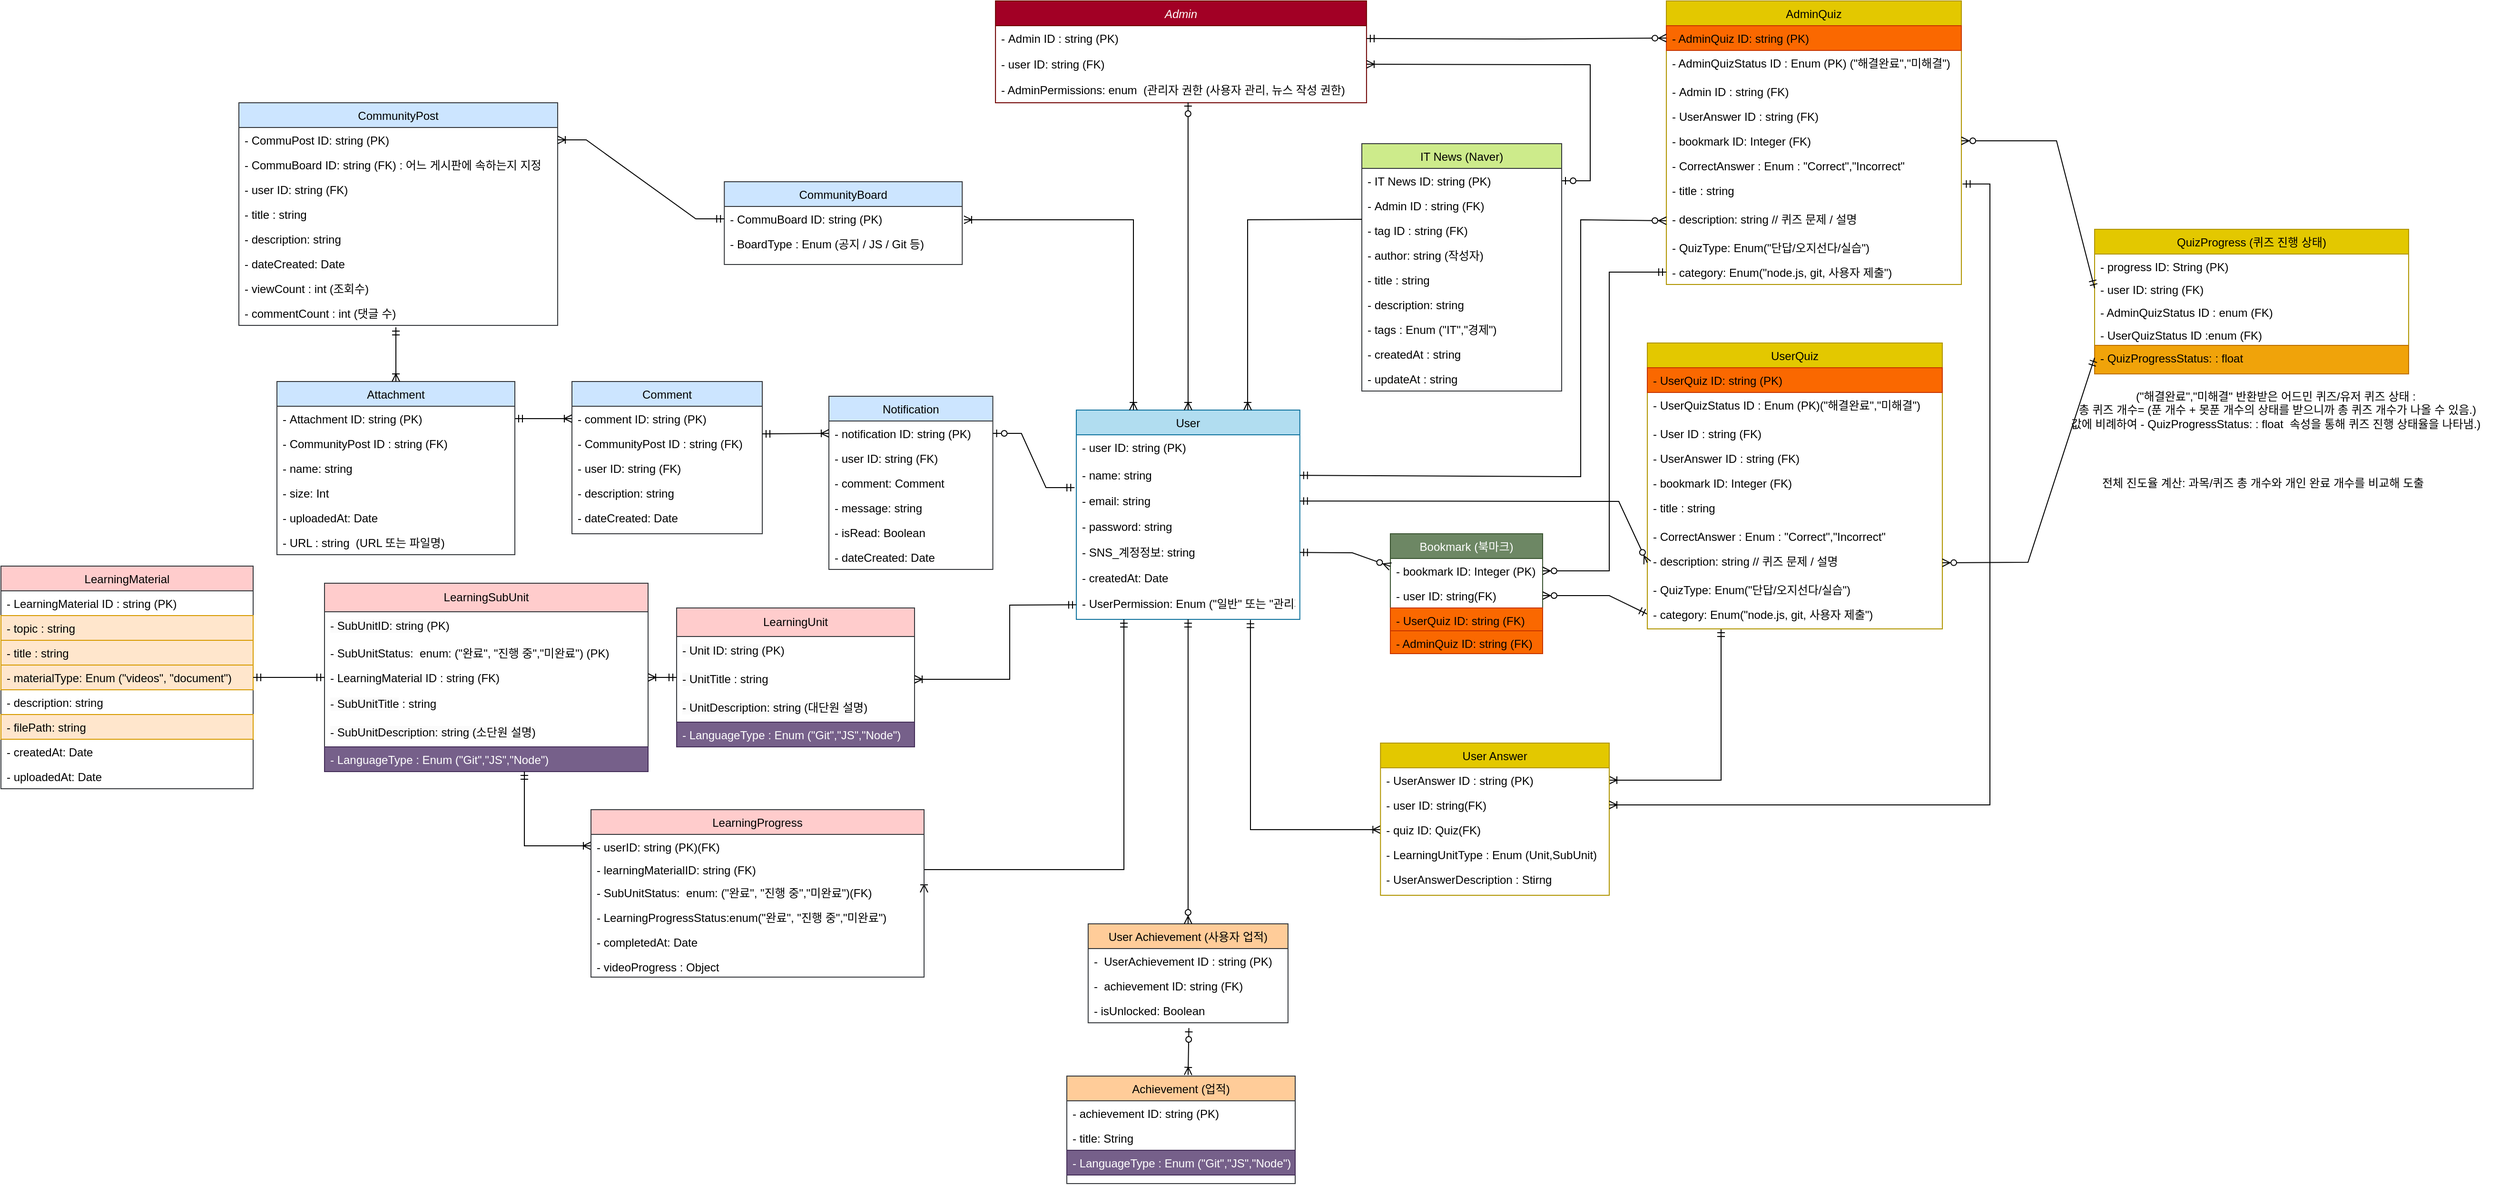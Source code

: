 <mxfile version="27.0.6">
  <diagram name="페이지-1" id="xqmtSKea6dEL8Q9sdiX-">
    <mxGraphModel dx="4553" dy="913" grid="1" gridSize="10" guides="1" tooltips="1" connect="1" arrows="1" fold="1" page="1" pageScale="1" pageWidth="3300" pageHeight="2339" math="0" shadow="0">
      <root>
        <mxCell id="0" />
        <mxCell id="1" parent="0" />
        <mxCell id="KklhW2LtIHNlItRU13SV-162" value="전체 진도율 계산: 과목/퀴즈 총 개수와 개인 완료 개수를 비교해 도출" style="shape=partialRectangle;connectable=0;fillColor=none;top=0;left=0;bottom=0;right=0;align=left;spacingLeft=6;overflow=hidden;whiteSpace=wrap;html=1;" parent="1" vertex="1">
          <mxGeometry x="1950" y="1651.5" width="380" height="30" as="geometry">
            <mxRectangle width="490" height="30" as="alternateBounds" />
          </mxGeometry>
        </mxCell>
        <mxCell id="t0U9nQHITmK02l3TTc0G-96" value="CommunityBoard" style="swimlane;fontStyle=0;align=center;verticalAlign=top;childLayout=stackLayout;horizontal=1;startSize=26;horizontalStack=0;resizeParent=1;resizeLast=0;collapsible=1;marginBottom=0;rounded=0;shadow=0;strokeWidth=1;fillColor=#cce5ff;strokeColor=#36393d;" parent="1" vertex="1">
          <mxGeometry x="510.12" y="1350" width="250" height="87" as="geometry">
            <mxRectangle x="130" y="380" width="160" height="26" as="alternateBounds" />
          </mxGeometry>
        </mxCell>
        <mxCell id="t0U9nQHITmK02l3TTc0G-97" value="- CommuBoard ID: string (PK)" style="text;align=left;verticalAlign=top;spacingLeft=4;spacingRight=4;overflow=hidden;rotatable=0;points=[[0,0.5],[1,0.5]];portConstraint=eastwest;" parent="t0U9nQHITmK02l3TTc0G-96" vertex="1">
          <mxGeometry y="26" width="250" height="26" as="geometry" />
        </mxCell>
        <mxCell id="t0U9nQHITmK02l3TTc0G-98" value="- BoardType : Enum (공지 / JS / Git 등)" style="text;align=left;verticalAlign=top;spacingLeft=4;spacingRight=4;overflow=hidden;rotatable=0;points=[[0,0.5],[1,0.5]];portConstraint=eastwest;rounded=0;shadow=0;html=0;" parent="t0U9nQHITmK02l3TTc0G-96" vertex="1">
          <mxGeometry y="52" width="250" height="26" as="geometry" />
        </mxCell>
        <mxCell id="t0U9nQHITmK02l3TTc0G-99" value="User" style="swimlane;fontStyle=0;align=center;verticalAlign=top;childLayout=stackLayout;horizontal=1;startSize=26;horizontalStack=0;resizeParent=1;resizeLast=0;collapsible=1;marginBottom=0;rounded=0;shadow=0;strokeWidth=1;fillColor=#b1ddf0;strokeColor=#10739e;" parent="1" vertex="1">
          <mxGeometry x="880" y="1590" width="234.87" height="220" as="geometry">
            <mxRectangle x="130" y="380" width="160" height="26" as="alternateBounds" />
          </mxGeometry>
        </mxCell>
        <mxCell id="t0U9nQHITmK02l3TTc0G-100" value="- user ID: string (PK)" style="text;align=left;verticalAlign=top;spacingLeft=4;spacingRight=4;overflow=hidden;rotatable=0;points=[[0,0.5],[1,0.5]];portConstraint=eastwest;" parent="t0U9nQHITmK02l3TTc0G-99" vertex="1">
          <mxGeometry y="26" width="234.87" height="29.087" as="geometry" />
        </mxCell>
        <mxCell id="t0U9nQHITmK02l3TTc0G-101" value="- name: string" style="text;align=left;verticalAlign=top;spacingLeft=4;spacingRight=4;overflow=hidden;rotatable=0;points=[[0,0.5],[1,0.5]];portConstraint=eastwest;" parent="t0U9nQHITmK02l3TTc0G-99" vertex="1">
          <mxGeometry y="55.087" width="234.87" height="27.01" as="geometry" />
        </mxCell>
        <mxCell id="t0U9nQHITmK02l3TTc0G-102" value="- email: string" style="text;align=left;verticalAlign=top;spacingLeft=4;spacingRight=4;overflow=hidden;rotatable=0;points=[[0,0.5],[1,0.5]];portConstraint=eastwest;rounded=0;shadow=0;html=0;" parent="t0U9nQHITmK02l3TTc0G-99" vertex="1">
          <mxGeometry y="82.097" width="234.87" height="27.01" as="geometry" />
        </mxCell>
        <mxCell id="t0U9nQHITmK02l3TTc0G-103" value="- password: string" style="text;align=left;verticalAlign=top;spacingLeft=4;spacingRight=4;overflow=hidden;rotatable=0;points=[[0,0.5],[1,0.5]];portConstraint=eastwest;fontStyle=0" parent="t0U9nQHITmK02l3TTc0G-99" vertex="1">
          <mxGeometry y="109.107" width="234.87" height="27.01" as="geometry" />
        </mxCell>
        <mxCell id="t0U9nQHITmK02l3TTc0G-104" value="- SNS_계정정보: string" style="text;align=left;verticalAlign=top;spacingLeft=4;spacingRight=4;overflow=hidden;rotatable=0;points=[[0,0.5],[1,0.5]];portConstraint=eastwest;fontStyle=0" parent="t0U9nQHITmK02l3TTc0G-99" vertex="1">
          <mxGeometry y="136.117" width="234.87" height="27.01" as="geometry" />
        </mxCell>
        <mxCell id="W62mMhgN5VrBeyb256oK-28" value="- createdAt: Date" style="text;align=left;verticalAlign=top;spacingLeft=4;spacingRight=4;overflow=hidden;rotatable=0;points=[[0,0.5],[1,0.5]];portConstraint=eastwest;fontStyle=0" parent="t0U9nQHITmK02l3TTc0G-99" vertex="1">
          <mxGeometry y="163.126" width="234.87" height="27.01" as="geometry" />
        </mxCell>
        <mxCell id="t0U9nQHITmK02l3TTc0G-106" value="- UserPermission: Enum (&quot;일반&quot; 또는 &quot;관리자&quot;)" style="text;align=left;verticalAlign=top;spacingLeft=4;spacingRight=4;overflow=hidden;rotatable=0;points=[[0,0.5],[1,0.5]];portConstraint=eastwest;" parent="t0U9nQHITmK02l3TTc0G-99" vertex="1">
          <mxGeometry y="190.136" width="234.87" height="29.087" as="geometry" />
        </mxCell>
        <mxCell id="t0U9nQHITmK02l3TTc0G-121" value="" style="fontSize=12;html=1;endArrow=ERoneToMany;startArrow=ERmandOne;rounded=0;edgeStyle=orthogonalEdgeStyle;exitX=0.25;exitY=1;exitDx=0;exitDy=0;entryX=1;entryY=0.5;entryDx=0;entryDy=0;" parent="1" source="W62mMhgN5VrBeyb256oK-29" target="t0U9nQHITmK02l3TTc0G-222" edge="1">
          <mxGeometry width="100" height="100" relative="1" as="geometry">
            <mxPoint x="1480" y="1832.5" as="sourcePoint" />
            <mxPoint x="1730.001" y="2070.742" as="targetPoint" />
          </mxGeometry>
        </mxCell>
        <mxCell id="t0U9nQHITmK02l3TTc0G-122" value="" style="fontSize=12;html=1;endArrow=ERoneToMany;startArrow=ERmandOne;rounded=0;edgeStyle=orthogonalEdgeStyle;entryX=0;entryY=0.5;entryDx=0;entryDy=0;exitX=0.779;exitY=1.047;exitDx=0;exitDy=0;exitPerimeter=0;" parent="1" source="t0U9nQHITmK02l3TTc0G-106" target="t0U9nQHITmK02l3TTc0G-224" edge="1">
          <mxGeometry width="100" height="100" relative="1" as="geometry">
            <mxPoint x="1070.0" y="1820.003" as="sourcePoint" />
            <mxPoint x="1165.13" y="2149.95" as="targetPoint" />
            <Array as="points">
              <mxPoint x="1063" y="2031" />
            </Array>
          </mxGeometry>
        </mxCell>
        <mxCell id="t0U9nQHITmK02l3TTc0G-123" value="Bookmark (북마크)" style="swimlane;fontStyle=0;align=center;verticalAlign=top;childLayout=stackLayout;horizontal=1;startSize=26;horizontalStack=0;resizeParent=1;resizeLast=0;collapsible=1;marginBottom=0;rounded=0;shadow=0;strokeWidth=1;fillColor=#6d8764;fontColor=#ffffff;strokeColor=#3A5431;" parent="1" vertex="1">
          <mxGeometry x="1210" y="1720" width="160" height="126" as="geometry">
            <mxRectangle x="130" y="380" width="160" height="26" as="alternateBounds" />
          </mxGeometry>
        </mxCell>
        <mxCell id="t0U9nQHITmK02l3TTc0G-124" value="- bookmark ID: Integer (PK)" style="text;align=left;verticalAlign=top;spacingLeft=4;spacingRight=4;overflow=hidden;rotatable=0;points=[[0,0.5],[1,0.5]];portConstraint=eastwest;" parent="t0U9nQHITmK02l3TTc0G-123" vertex="1">
          <mxGeometry y="26" width="160" height="26" as="geometry" />
        </mxCell>
        <mxCell id="t0U9nQHITmK02l3TTc0G-125" value="- user ID: string(FK)" style="text;align=left;verticalAlign=top;spacingLeft=4;spacingRight=4;overflow=hidden;rotatable=0;points=[[0,0.5],[1,0.5]];portConstraint=eastwest;rounded=0;shadow=0;html=0;" parent="t0U9nQHITmK02l3TTc0G-123" vertex="1">
          <mxGeometry y="52" width="160" height="26" as="geometry" />
        </mxCell>
        <mxCell id="W62mMhgN5VrBeyb256oK-23" value="- UserQuiz ID: string (FK)" style="text;align=left;verticalAlign=top;spacingLeft=4;spacingRight=4;overflow=hidden;rotatable=0;points=[[0,0.5],[1,0.5]];portConstraint=eastwest;rounded=0;shadow=0;html=0;fillColor=#fa6800;fontColor=#000000;strokeColor=#C73500;" parent="t0U9nQHITmK02l3TTc0G-123" vertex="1">
          <mxGeometry y="78" width="160" height="24" as="geometry" />
        </mxCell>
        <mxCell id="W62mMhgN5VrBeyb256oK-99" value="- AdminQuiz ID: string (FK)" style="text;align=left;verticalAlign=top;spacingLeft=4;spacingRight=4;overflow=hidden;rotatable=0;points=[[0,0.5],[1,0.5]];portConstraint=eastwest;rounded=0;shadow=0;html=0;fillColor=#fa6800;fontColor=#000000;strokeColor=#C73500;" parent="t0U9nQHITmK02l3TTc0G-123" vertex="1">
          <mxGeometry y="102" width="160" height="24" as="geometry" />
        </mxCell>
        <mxCell id="t0U9nQHITmK02l3TTc0G-126" value="" style="fontSize=12;html=1;endArrow=ERzeroToMany;startArrow=ERmandOne;rounded=0;exitX=1;exitY=0.5;exitDx=0;exitDy=0;" parent="1" source="t0U9nQHITmK02l3TTc0G-104" target="t0U9nQHITmK02l3TTc0G-123" edge="1">
          <mxGeometry width="100" height="100" relative="1" as="geometry">
            <mxPoint x="1475.13" y="1750" as="sourcePoint" />
            <mxPoint x="1575.13" y="1650" as="targetPoint" />
            <Array as="points">
              <mxPoint x="1170" y="1740" />
            </Array>
          </mxGeometry>
        </mxCell>
        <mxCell id="t0U9nQHITmK02l3TTc0G-127" value="" style="fontSize=12;html=1;endArrow=ERzeroToMany;startArrow=ERmandOne;rounded=0;exitX=0;exitY=0.5;exitDx=0;exitDy=0;entryX=1;entryY=0.5;entryDx=0;entryDy=0;" parent="1" source="W62mMhgN5VrBeyb256oK-35" target="t0U9nQHITmK02l3TTc0G-125" edge="1">
          <mxGeometry width="100" height="100" relative="1" as="geometry">
            <mxPoint x="1530" y="1775.0" as="sourcePoint" />
            <mxPoint x="1420" y="1772" as="targetPoint" />
            <Array as="points">
              <mxPoint x="1440" y="1785" />
            </Array>
          </mxGeometry>
        </mxCell>
        <mxCell id="t0U9nQHITmK02l3TTc0G-128" value="LearningMaterial" style="swimlane;fontStyle=0;align=center;verticalAlign=top;childLayout=stackLayout;horizontal=1;startSize=26;horizontalStack=0;resizeParent=1;resizeLast=0;collapsible=1;marginBottom=0;rounded=0;shadow=0;strokeWidth=1;fillColor=#ffcccc;strokeColor=#36393d;" parent="1" vertex="1">
          <mxGeometry x="-250" y="1754" width="265" height="234" as="geometry">
            <mxRectangle x="340" y="380" width="170" height="26" as="alternateBounds" />
          </mxGeometry>
        </mxCell>
        <mxCell id="t0U9nQHITmK02l3TTc0G-130" value="- LearningMaterial ID : string (PK)" style="text;align=left;verticalAlign=top;spacingLeft=4;spacingRight=4;overflow=hidden;rotatable=0;points=[[0,0.5],[1,0.5]];portConstraint=eastwest;" parent="t0U9nQHITmK02l3TTc0G-128" vertex="1">
          <mxGeometry y="26" width="265" height="26" as="geometry" />
        </mxCell>
        <mxCell id="O0XACrGS19l63zaoo8T_-1" value="- topic : string" style="text;align=left;verticalAlign=top;spacingLeft=4;spacingRight=4;overflow=hidden;rotatable=0;points=[[0,0.5],[1,0.5]];portConstraint=eastwest;fillColor=#ffe6cc;strokeColor=#d79b00;" vertex="1" parent="t0U9nQHITmK02l3TTc0G-128">
          <mxGeometry y="52" width="265" height="26" as="geometry" />
        </mxCell>
        <mxCell id="O0XACrGS19l63zaoo8T_-2" value="- title : string" style="text;align=left;verticalAlign=top;spacingLeft=4;spacingRight=4;overflow=hidden;rotatable=0;points=[[0,0.5],[1,0.5]];portConstraint=eastwest;fillColor=#ffe6cc;strokeColor=#d79b00;" vertex="1" parent="t0U9nQHITmK02l3TTc0G-128">
          <mxGeometry y="78" width="265" height="26" as="geometry" />
        </mxCell>
        <mxCell id="t0U9nQHITmK02l3TTc0G-131" value="- materialType: Enum (&quot;videos&quot;, &quot;document&quot;) " style="text;align=left;verticalAlign=top;spacingLeft=4;spacingRight=4;overflow=hidden;rotatable=0;points=[[0,0.5],[1,0.5]];portConstraint=eastwest;fillColor=#ffe6cc;strokeColor=#d79b00;" parent="t0U9nQHITmK02l3TTc0G-128" vertex="1">
          <mxGeometry y="104" width="265" height="26" as="geometry" />
        </mxCell>
        <mxCell id="t0U9nQHITmK02l3TTc0G-132" value="- description: string" style="text;align=left;verticalAlign=top;spacingLeft=4;spacingRight=4;overflow=hidden;rotatable=0;points=[[0,0.5],[1,0.5]];portConstraint=eastwest;" parent="t0U9nQHITmK02l3TTc0G-128" vertex="1">
          <mxGeometry y="130" width="265" height="26" as="geometry" />
        </mxCell>
        <mxCell id="O0XACrGS19l63zaoo8T_-3" value="- filePath: string" style="text;align=left;verticalAlign=top;spacingLeft=4;spacingRight=4;overflow=hidden;rotatable=0;points=[[0,0.5],[1,0.5]];portConstraint=eastwest;fillColor=#ffe6cc;strokeColor=#d79b00;" vertex="1" parent="t0U9nQHITmK02l3TTc0G-128">
          <mxGeometry y="156" width="265" height="26" as="geometry" />
        </mxCell>
        <mxCell id="W62mMhgN5VrBeyb256oK-65" value="- createdAt: Date" style="text;align=left;verticalAlign=top;spacingLeft=4;spacingRight=4;overflow=hidden;rotatable=0;points=[[0,0.5],[1,0.5]];portConstraint=eastwest;" parent="t0U9nQHITmK02l3TTc0G-128" vertex="1">
          <mxGeometry y="182" width="265" height="26" as="geometry" />
        </mxCell>
        <mxCell id="t0U9nQHITmK02l3TTc0G-133" value="- uploadedAt: Date" style="text;align=left;verticalAlign=top;spacingLeft=4;spacingRight=4;overflow=hidden;rotatable=0;points=[[0,0.5],[1,0.5]];portConstraint=eastwest;" parent="t0U9nQHITmK02l3TTc0G-128" vertex="1">
          <mxGeometry y="208" width="265" height="26" as="geometry" />
        </mxCell>
        <mxCell id="t0U9nQHITmK02l3TTc0G-136" value="LearningUnit" style="swimlane;fontStyle=0;childLayout=stackLayout;horizontal=1;startSize=30;horizontalStack=0;resizeParent=1;resizeParentMax=0;resizeLast=0;collapsible=1;marginBottom=0;whiteSpace=wrap;html=1;fillColor=#ffcccc;strokeColor=#36393d;" parent="1" vertex="1">
          <mxGeometry x="460" y="1798" width="250" height="146" as="geometry" />
        </mxCell>
        <mxCell id="t0U9nQHITmK02l3TTc0G-137" value="&lt;span style=&quot;text-wrap-mode: nowrap; background-color: rgb(251, 251, 251);&quot;&gt;- Unit ID: string&amp;nbsp;&lt;/span&gt;&lt;span style=&quot;text-wrap-mode: nowrap;&quot;&gt;(PK)&lt;/span&gt;" style="text;strokeColor=none;fillColor=none;align=left;verticalAlign=middle;spacingLeft=4;spacingRight=4;overflow=hidden;points=[[0,0.5],[1,0.5]];portConstraint=eastwest;rotatable=0;whiteSpace=wrap;html=1;" parent="t0U9nQHITmK02l3TTc0G-136" vertex="1">
          <mxGeometry y="30" width="250" height="30" as="geometry" />
        </mxCell>
        <mxCell id="t0U9nQHITmK02l3TTc0G-138" value="&lt;span style=&quot;text-wrap-mode: nowrap; background-color: rgb(251, 251, 251);&quot;&gt;- UnitTitle&lt;/span&gt;&amp;nbsp;: string" style="text;strokeColor=none;fillColor=none;align=left;verticalAlign=middle;spacingLeft=4;spacingRight=4;overflow=hidden;points=[[0,0.5],[1,0.5]];portConstraint=eastwest;rotatable=0;whiteSpace=wrap;html=1;" parent="t0U9nQHITmK02l3TTc0G-136" vertex="1">
          <mxGeometry y="60" width="250" height="30" as="geometry" />
        </mxCell>
        <mxCell id="W62mMhgN5VrBeyb256oK-21" value="&lt;span style=&quot;text-wrap-mode: nowrap; background-color: rgb(251, 251, 251);&quot;&gt;- UnitDescription: string (대단원 설명)&lt;/span&gt;" style="text;strokeColor=none;fillColor=none;align=left;verticalAlign=middle;spacingLeft=4;spacingRight=4;overflow=hidden;points=[[0,0.5],[1,0.5]];portConstraint=eastwest;rotatable=0;whiteSpace=wrap;html=1;" parent="t0U9nQHITmK02l3TTc0G-136" vertex="1">
          <mxGeometry y="90" width="250" height="30" as="geometry" />
        </mxCell>
        <mxCell id="W62mMhgN5VrBeyb256oK-57" value="- LanguageType : Enum (&quot;Git&quot;,&quot;JS&quot;,&quot;Node&quot;)" style="text;align=left;verticalAlign=top;spacingLeft=4;spacingRight=4;overflow=hidden;rotatable=0;points=[[0,0.5],[1,0.5]];portConstraint=eastwest;fillColor=#76608a;fontColor=#ffffff;strokeColor=#432D57;" parent="t0U9nQHITmK02l3TTc0G-136" vertex="1">
          <mxGeometry y="120" width="250" height="26" as="geometry" />
        </mxCell>
        <mxCell id="t0U9nQHITmK02l3TTc0G-139" value="LearningSubUnit" style="swimlane;fontStyle=0;childLayout=stackLayout;horizontal=1;startSize=30;horizontalStack=0;resizeParent=1;resizeParentMax=0;resizeLast=0;collapsible=1;marginBottom=0;whiteSpace=wrap;html=1;fillColor=#ffcccc;strokeColor=#36393d;" parent="1" vertex="1">
          <mxGeometry x="90" y="1772" width="340" height="198" as="geometry" />
        </mxCell>
        <mxCell id="t0U9nQHITmK02l3TTc0G-140" value="&lt;span style=&quot;text-wrap-mode: nowrap; background-color: rgb(251, 251, 251);&quot;&gt;-&amp;nbsp;SubUnitID: string&amp;nbsp;&lt;/span&gt;&lt;span style=&quot;text-wrap-mode: nowrap;&quot;&gt;(PK)&lt;/span&gt;" style="text;strokeColor=none;fillColor=none;align=left;verticalAlign=middle;spacingLeft=4;spacingRight=4;overflow=hidden;points=[[0,0.5],[1,0.5]];portConstraint=eastwest;rotatable=0;whiteSpace=wrap;html=1;" parent="t0U9nQHITmK02l3TTc0G-139" vertex="1">
          <mxGeometry y="30" width="340" height="30" as="geometry" />
        </mxCell>
        <mxCell id="W62mMhgN5VrBeyb256oK-69" value="- SubUnitStatus:  enum: (&quot;완료&quot;, &quot;진행 중&quot;,&quot;미완료&quot;) (PK)" style="text;align=left;verticalAlign=top;spacingLeft=4;spacingRight=4;overflow=hidden;rotatable=0;points=[[0,0.5],[1,0.5]];portConstraint=eastwest;" parent="t0U9nQHITmK02l3TTc0G-139" vertex="1">
          <mxGeometry y="60" width="340" height="26" as="geometry" />
        </mxCell>
        <mxCell id="W62mMhgN5VrBeyb256oK-72" value="- LearningMaterial ID : string (FK)" style="text;align=left;verticalAlign=top;spacingLeft=4;spacingRight=4;overflow=hidden;rotatable=0;points=[[0,0.5],[1,0.5]];portConstraint=eastwest;" parent="t0U9nQHITmK02l3TTc0G-139" vertex="1">
          <mxGeometry y="86" width="340" height="26" as="geometry" />
        </mxCell>
        <mxCell id="t0U9nQHITmK02l3TTc0G-141" value="&lt;span style=&quot;text-wrap-mode: nowrap; background-color: rgb(251, 251, 251);&quot;&gt;- SubUnitTitle&lt;/span&gt;&amp;nbsp;: string" style="text;strokeColor=none;fillColor=none;align=left;verticalAlign=middle;spacingLeft=4;spacingRight=4;overflow=hidden;points=[[0,0.5],[1,0.5]];portConstraint=eastwest;rotatable=0;whiteSpace=wrap;html=1;" parent="t0U9nQHITmK02l3TTc0G-139" vertex="1">
          <mxGeometry y="112" width="340" height="30" as="geometry" />
        </mxCell>
        <mxCell id="W62mMhgN5VrBeyb256oK-70" value="&lt;span style=&quot;text-wrap-mode: nowrap; background-color: rgb(251, 251, 251);&quot;&gt;- SubUnitDescription: string (소단원 설명)&lt;/span&gt;" style="text;strokeColor=none;fillColor=none;align=left;verticalAlign=middle;spacingLeft=4;spacingRight=4;overflow=hidden;points=[[0,0.5],[1,0.5]];portConstraint=eastwest;rotatable=0;whiteSpace=wrap;html=1;" parent="t0U9nQHITmK02l3TTc0G-139" vertex="1">
          <mxGeometry y="142" width="340" height="30" as="geometry" />
        </mxCell>
        <mxCell id="W62mMhgN5VrBeyb256oK-67" value="- LanguageType : Enum (&quot;Git&quot;,&quot;JS&quot;,&quot;Node&quot;)" style="text;align=left;verticalAlign=top;spacingLeft=4;spacingRight=4;overflow=hidden;rotatable=0;points=[[0,0.5],[1,0.5]];portConstraint=eastwest;fillColor=#76608a;fontColor=#ffffff;strokeColor=#432D57;" parent="t0U9nQHITmK02l3TTc0G-139" vertex="1">
          <mxGeometry y="172" width="340" height="26" as="geometry" />
        </mxCell>
        <mxCell id="t0U9nQHITmK02l3TTc0G-150" value="" style="fontSize=12;html=1;endArrow=ERoneToMany;startArrow=ERmandOne;rounded=0;edgeStyle=orthogonalEdgeStyle;entryX=1;entryY=0.5;entryDx=0;entryDy=0;" parent="1" source="t0U9nQHITmK02l3TTc0G-99" target="W62mMhgN5VrBeyb256oK-71" edge="1">
          <mxGeometry width="100" height="100" relative="1" as="geometry">
            <mxPoint x="935.13" y="1560" as="sourcePoint" />
            <mxPoint x="740" y="2140" as="targetPoint" />
            <Array as="points">
              <mxPoint x="930" y="2073" />
            </Array>
          </mxGeometry>
        </mxCell>
        <mxCell id="t0U9nQHITmK02l3TTc0G-152" value="" style="fontSize=12;html=1;endArrow=ERoneToMany;startArrow=ERmandOne;rounded=0;" parent="1" source="t0U9nQHITmK02l3TTc0G-136" target="t0U9nQHITmK02l3TTc0G-139" edge="1">
          <mxGeometry width="100" height="100" relative="1" as="geometry">
            <mxPoint x="536" y="1800" as="sourcePoint" />
            <mxPoint x="460" y="1800" as="targetPoint" />
          </mxGeometry>
        </mxCell>
        <mxCell id="t0U9nQHITmK02l3TTc0G-153" value="" style="fontSize=12;html=1;endArrow=ERoneToMany;startArrow=ERmandOne;rounded=0;edgeStyle=orthogonalEdgeStyle;entryX=0;entryY=0.5;entryDx=0;entryDy=0;" parent="1" source="t0U9nQHITmK02l3TTc0G-139" target="t0U9nQHITmK02l3TTc0G-211" edge="1">
          <mxGeometry width="100" height="100" relative="1" as="geometry">
            <mxPoint x="306" y="1770" as="sourcePoint" />
            <mxPoint x="440" y="2000" as="targetPoint" />
            <Array as="points">
              <mxPoint x="300" y="1948" />
            </Array>
          </mxGeometry>
        </mxCell>
        <mxCell id="t0U9nQHITmK02l3TTc0G-154" value="" style="fontSize=12;html=1;endArrow=ERmandOne;startArrow=ERmandOne;rounded=0;" parent="1" source="t0U9nQHITmK02l3TTc0G-128" target="t0U9nQHITmK02l3TTc0G-139" edge="1">
          <mxGeometry width="100" height="100" relative="1" as="geometry">
            <mxPoint x="66.13" y="1790" as="sourcePoint" />
            <mxPoint x="166.13" y="1690" as="targetPoint" />
          </mxGeometry>
        </mxCell>
        <mxCell id="t0U9nQHITmK02l3TTc0G-155" value="Achievement (업적)" style="swimlane;fontStyle=0;align=center;verticalAlign=top;childLayout=stackLayout;horizontal=1;startSize=26;horizontalStack=0;resizeParent=1;resizeLast=0;collapsible=1;marginBottom=0;rounded=0;shadow=0;strokeWidth=1;fillColor=#ffcc99;strokeColor=#36393d;" parent="1" vertex="1">
          <mxGeometry x="870" y="2290" width="240" height="113" as="geometry">
            <mxRectangle x="230" y="140" width="160" height="26" as="alternateBounds" />
          </mxGeometry>
        </mxCell>
        <mxCell id="t0U9nQHITmK02l3TTc0G-156" value="- achievement ID: string (PK)" style="text;align=left;verticalAlign=top;spacingLeft=4;spacingRight=4;overflow=hidden;rotatable=0;points=[[0,0.5],[1,0.5]];portConstraint=eastwest;rounded=0;shadow=0;html=0;" parent="t0U9nQHITmK02l3TTc0G-155" vertex="1">
          <mxGeometry y="26" width="240" height="26" as="geometry" />
        </mxCell>
        <mxCell id="t0U9nQHITmK02l3TTc0G-157" value="- title: String" style="text;align=left;verticalAlign=top;spacingLeft=4;spacingRight=4;overflow=hidden;rotatable=0;points=[[0,0.5],[1,0.5]];portConstraint=eastwest;rounded=0;shadow=0;html=0;" parent="t0U9nQHITmK02l3TTc0G-155" vertex="1">
          <mxGeometry y="52" width="240" height="26" as="geometry" />
        </mxCell>
        <mxCell id="t0U9nQHITmK02l3TTc0G-158" value="- LanguageType : Enum (&quot;Git&quot;,&quot;JS&quot;,&quot;Node&quot;)" style="text;align=left;verticalAlign=top;spacingLeft=4;spacingRight=4;overflow=hidden;rotatable=0;points=[[0,0.5],[1,0.5]];portConstraint=eastwest;fillColor=#76608a;fontColor=#ffffff;strokeColor=#432D57;" parent="t0U9nQHITmK02l3TTc0G-155" vertex="1">
          <mxGeometry y="78" width="240" height="26" as="geometry" />
        </mxCell>
        <mxCell id="t0U9nQHITmK02l3TTc0G-160" value="User Achievement (사용자 업적)" style="swimlane;fontStyle=0;align=center;verticalAlign=top;childLayout=stackLayout;horizontal=1;startSize=26;horizontalStack=0;resizeParent=1;resizeLast=0;collapsible=1;marginBottom=0;rounded=0;shadow=0;strokeWidth=1;strokeColor=#36393d;fillColor=#ffcc99;" parent="1" vertex="1">
          <mxGeometry x="892.44" y="2130" width="210" height="104" as="geometry">
            <mxRectangle x="230" y="140" width="160" height="26" as="alternateBounds" />
          </mxGeometry>
        </mxCell>
        <mxCell id="t0U9nQHITmK02l3TTc0G-161" value="-  UserAchievement ID : string (PK)" style="text;align=left;verticalAlign=top;spacingLeft=4;spacingRight=4;overflow=hidden;rotatable=0;points=[[0,0.5],[1,0.5]];portConstraint=eastwest;rounded=0;shadow=0;html=0;" parent="t0U9nQHITmK02l3TTc0G-160" vertex="1">
          <mxGeometry y="26" width="210" height="26" as="geometry" />
        </mxCell>
        <mxCell id="t0U9nQHITmK02l3TTc0G-162" value="-  achievement ID: string (FK)" style="text;align=left;verticalAlign=top;spacingLeft=4;spacingRight=4;overflow=hidden;rotatable=0;points=[[0,0.5],[1,0.5]];portConstraint=eastwest;rounded=0;shadow=0;html=0;" parent="t0U9nQHITmK02l3TTc0G-160" vertex="1">
          <mxGeometry y="52" width="210" height="26" as="geometry" />
        </mxCell>
        <mxCell id="W62mMhgN5VrBeyb256oK-53" value="- isUnlocked: Boolean" style="text;align=left;verticalAlign=top;spacingLeft=4;spacingRight=4;overflow=hidden;rotatable=0;points=[[0,0.5],[1,0.5]];portConstraint=eastwest;rounded=0;shadow=0;html=0;" parent="t0U9nQHITmK02l3TTc0G-160" vertex="1">
          <mxGeometry y="78" width="210" height="26" as="geometry" />
        </mxCell>
        <mxCell id="t0U9nQHITmK02l3TTc0G-163" value="AdminQuiz" style="swimlane;fontStyle=0;align=center;verticalAlign=top;childLayout=stackLayout;horizontal=1;startSize=26;horizontalStack=0;resizeParent=1;resizeLast=0;collapsible=1;marginBottom=0;rounded=0;shadow=0;strokeWidth=1;fillColor=#e3c800;strokeColor=#B09500;fontColor=#000000;" parent="1" vertex="1">
          <mxGeometry x="1500" y="1160" width="310" height="298" as="geometry">
            <mxRectangle x="130" y="380" width="160" height="26" as="alternateBounds" />
          </mxGeometry>
        </mxCell>
        <mxCell id="t0U9nQHITmK02l3TTc0G-165" value="- AdminQuiz ID: string (PK)" style="text;align=left;verticalAlign=top;spacingLeft=4;spacingRight=4;overflow=hidden;rotatable=0;points=[[0,0.5],[1,0.5]];portConstraint=eastwest;fillColor=#fa6800;fontColor=#000000;strokeColor=#C73500;" parent="t0U9nQHITmK02l3TTc0G-163" vertex="1">
          <mxGeometry y="26" width="310" height="26" as="geometry" />
        </mxCell>
        <mxCell id="t0U9nQHITmK02l3TTc0G-169" value="- AdminQuizStatus ID : Enum (PK) (&quot;해결완료&quot;,&quot;미해결&quot;)" style="text;align=left;verticalAlign=top;spacingLeft=4;spacingRight=4;overflow=hidden;rotatable=0;points=[[0,0.5],[1,0.5]];portConstraint=eastwest;fontStyle=0" parent="t0U9nQHITmK02l3TTc0G-163" vertex="1">
          <mxGeometry y="52" width="310" height="30" as="geometry" />
        </mxCell>
        <mxCell id="t0U9nQHITmK02l3TTc0G-164" value="- Admin ID : string (FK)" style="text;align=left;verticalAlign=top;spacingLeft=4;spacingRight=4;overflow=hidden;rotatable=0;points=[[0,0.5],[1,0.5]];portConstraint=eastwest;" parent="t0U9nQHITmK02l3TTc0G-163" vertex="1">
          <mxGeometry y="82" width="310" height="26" as="geometry" />
        </mxCell>
        <mxCell id="W62mMhgN5VrBeyb256oK-42" value="- UserAnswer ID : string (FK)" style="text;align=left;verticalAlign=top;spacingLeft=4;spacingRight=4;overflow=hidden;rotatable=0;points=[[0,0.5],[1,0.5]];portConstraint=eastwest;" parent="t0U9nQHITmK02l3TTc0G-163" vertex="1">
          <mxGeometry y="108" width="310" height="26" as="geometry" />
        </mxCell>
        <mxCell id="W62mMhgN5VrBeyb256oK-94" value="- bookmark ID: Integer (FK)" style="text;align=left;verticalAlign=top;spacingLeft=4;spacingRight=4;overflow=hidden;rotatable=0;points=[[0,0.5],[1,0.5]];portConstraint=eastwest;" parent="t0U9nQHITmK02l3TTc0G-163" vertex="1">
          <mxGeometry y="134" width="310" height="26" as="geometry" />
        </mxCell>
        <mxCell id="W62mMhgN5VrBeyb256oK-41" value="- CorrectAnswer : Enum : &quot;Correct&quot;,&quot;Incorrect&quot;" style="text;align=left;verticalAlign=top;spacingLeft=4;spacingRight=4;overflow=hidden;rotatable=0;points=[[0,0.5],[1,0.5]];portConstraint=eastwest;" parent="t0U9nQHITmK02l3TTc0G-163" vertex="1">
          <mxGeometry y="160" width="310" height="26" as="geometry" />
        </mxCell>
        <mxCell id="W62mMhgN5VrBeyb256oK-26" value="- title : string" style="text;align=left;verticalAlign=top;spacingLeft=4;spacingRight=4;overflow=hidden;rotatable=0;points=[[0,0.5],[1,0.5]];portConstraint=eastwest;fontStyle=0" parent="t0U9nQHITmK02l3TTc0G-163" vertex="1">
          <mxGeometry y="186" width="310" height="30" as="geometry" />
        </mxCell>
        <mxCell id="W62mMhgN5VrBeyb256oK-27" value="- description: string // 퀴즈 문제 / 설명" style="text;align=left;verticalAlign=top;spacingLeft=4;spacingRight=4;overflow=hidden;rotatable=0;points=[[0,0.5],[1,0.5]];portConstraint=eastwest;fontStyle=0" parent="t0U9nQHITmK02l3TTc0G-163" vertex="1">
          <mxGeometry y="216" width="310" height="30" as="geometry" />
        </mxCell>
        <mxCell id="t0U9nQHITmK02l3TTc0G-166" value="- QuizType: Enum(&quot;단답/오지선다/실습&quot;)" style="text;align=left;verticalAlign=top;spacingLeft=4;spacingRight=4;overflow=hidden;rotatable=0;points=[[0,0.5],[1,0.5]];portConstraint=eastwest;rounded=0;shadow=0;html=0;" parent="t0U9nQHITmK02l3TTc0G-163" vertex="1">
          <mxGeometry y="246" width="310" height="26" as="geometry" />
        </mxCell>
        <mxCell id="t0U9nQHITmK02l3TTc0G-167" value="- category: Enum(&quot;node.js, git, 사용자 제출&quot;)" style="text;align=left;verticalAlign=top;spacingLeft=4;spacingRight=4;overflow=hidden;rotatable=0;points=[[0,0.5],[1,0.5]];portConstraint=eastwest;rounded=0;shadow=0;html=0;" parent="t0U9nQHITmK02l3TTc0G-163" vertex="1">
          <mxGeometry y="272" width="310" height="26" as="geometry" />
        </mxCell>
        <mxCell id="t0U9nQHITmK02l3TTc0G-173" value="Notification" style="swimlane;fontStyle=0;align=center;verticalAlign=top;childLayout=stackLayout;horizontal=1;startSize=26;horizontalStack=0;resizeParent=1;resizeLast=0;collapsible=1;marginBottom=0;rounded=0;shadow=0;strokeWidth=1;fillColor=#cce5ff;strokeColor=#36393d;" parent="1" vertex="1">
          <mxGeometry x="620" y="1575.5" width="172.27" height="182" as="geometry">
            <mxRectangle x="130" y="380" width="160" height="26" as="alternateBounds" />
          </mxGeometry>
        </mxCell>
        <mxCell id="t0U9nQHITmK02l3TTc0G-174" value="- notification ID: string (PK)" style="text;align=left;verticalAlign=top;spacingLeft=4;spacingRight=4;overflow=hidden;rotatable=0;points=[[0,0.5],[1,0.5]];portConstraint=eastwest;" parent="t0U9nQHITmK02l3TTc0G-173" vertex="1">
          <mxGeometry y="26" width="172.27" height="26" as="geometry" />
        </mxCell>
        <mxCell id="t0U9nQHITmK02l3TTc0G-175" value="- user ID: string (FK)" style="text;align=left;verticalAlign=top;spacingLeft=4;spacingRight=4;overflow=hidden;rotatable=0;points=[[0,0.5],[1,0.5]];portConstraint=eastwest;" parent="t0U9nQHITmK02l3TTc0G-173" vertex="1">
          <mxGeometry y="52" width="172.27" height="26" as="geometry" />
        </mxCell>
        <mxCell id="W62mMhgN5VrBeyb256oK-85" value="- comment: Comment" style="text;align=left;verticalAlign=top;spacingLeft=4;spacingRight=4;overflow=hidden;rotatable=0;points=[[0,0.5],[1,0.5]];portConstraint=eastwest;" parent="t0U9nQHITmK02l3TTc0G-173" vertex="1">
          <mxGeometry y="78" width="172.27" height="26" as="geometry" />
        </mxCell>
        <mxCell id="W62mMhgN5VrBeyb256oK-84" value="- message: string" style="text;align=left;verticalAlign=top;spacingLeft=4;spacingRight=4;overflow=hidden;rotatable=0;points=[[0,0.5],[1,0.5]];portConstraint=eastwest;" parent="t0U9nQHITmK02l3TTc0G-173" vertex="1">
          <mxGeometry y="104" width="172.27" height="26" as="geometry" />
        </mxCell>
        <mxCell id="W62mMhgN5VrBeyb256oK-83" value="- isRead: Boolean" style="text;align=left;verticalAlign=top;spacingLeft=4;spacingRight=4;overflow=hidden;rotatable=0;points=[[0,0.5],[1,0.5]];portConstraint=eastwest;" parent="t0U9nQHITmK02l3TTc0G-173" vertex="1">
          <mxGeometry y="130" width="172.27" height="26" as="geometry" />
        </mxCell>
        <mxCell id="t0U9nQHITmK02l3TTc0G-176" value="- dateCreated: Date" style="text;align=left;verticalAlign=top;spacingLeft=4;spacingRight=4;overflow=hidden;rotatable=0;points=[[0,0.5],[1,0.5]];portConstraint=eastwest;rounded=0;shadow=0;html=0;" parent="t0U9nQHITmK02l3TTc0G-173" vertex="1">
          <mxGeometry y="156" width="172.27" height="26" as="geometry" />
        </mxCell>
        <mxCell id="t0U9nQHITmK02l3TTc0G-177" value="Comment" style="swimlane;fontStyle=0;align=center;verticalAlign=top;childLayout=stackLayout;horizontal=1;startSize=26;horizontalStack=0;resizeParent=1;resizeLast=0;collapsible=1;marginBottom=0;rounded=0;shadow=0;strokeWidth=1;fillColor=#cce5ff;strokeColor=#36393d;" parent="1" vertex="1">
          <mxGeometry x="350" y="1560" width="200" height="160" as="geometry">
            <mxRectangle x="130" y="380" width="160" height="26" as="alternateBounds" />
          </mxGeometry>
        </mxCell>
        <mxCell id="t0U9nQHITmK02l3TTc0G-178" value="- comment ID: string (PK)" style="text;align=left;verticalAlign=top;spacingLeft=4;spacingRight=4;overflow=hidden;rotatable=0;points=[[0,0.5],[1,0.5]];portConstraint=eastwest;" parent="t0U9nQHITmK02l3TTc0G-177" vertex="1">
          <mxGeometry y="26" width="200" height="26" as="geometry" />
        </mxCell>
        <mxCell id="t0U9nQHITmK02l3TTc0G-179" value="- CommunityPost ID : string (FK)" style="text;align=left;verticalAlign=top;spacingLeft=4;spacingRight=4;overflow=hidden;rotatable=0;points=[[0,0.5],[1,0.5]];portConstraint=eastwest;fontStyle=0" parent="t0U9nQHITmK02l3TTc0G-177" vertex="1">
          <mxGeometry y="52" width="200" height="26" as="geometry" />
        </mxCell>
        <mxCell id="t0U9nQHITmK02l3TTc0G-180" value="- user ID: string (FK)" style="text;align=left;verticalAlign=top;spacingLeft=4;spacingRight=4;overflow=hidden;rotatable=0;points=[[0,0.5],[1,0.5]];portConstraint=eastwest;rounded=0;shadow=0;html=0;" parent="t0U9nQHITmK02l3TTc0G-177" vertex="1">
          <mxGeometry y="78" width="200" height="26" as="geometry" />
        </mxCell>
        <mxCell id="t0U9nQHITmK02l3TTc0G-181" value="- description: string" style="text;align=left;verticalAlign=top;spacingLeft=4;spacingRight=4;overflow=hidden;rotatable=0;points=[[0,0.5],[1,0.5]];portConstraint=eastwest;fontStyle=0" parent="t0U9nQHITmK02l3TTc0G-177" vertex="1">
          <mxGeometry y="104" width="200" height="26" as="geometry" />
        </mxCell>
        <mxCell id="t0U9nQHITmK02l3TTc0G-182" value="- dateCreated: Date" style="text;align=left;verticalAlign=top;spacingLeft=4;spacingRight=4;overflow=hidden;rotatable=0;points=[[0,0.5],[1,0.5]];portConstraint=eastwest;fontStyle=0" parent="t0U9nQHITmK02l3TTc0G-177" vertex="1">
          <mxGeometry y="130" width="200" height="26" as="geometry" />
        </mxCell>
        <mxCell id="t0U9nQHITmK02l3TTc0G-183" value="CommunityPost" style="swimlane;fontStyle=0;align=center;verticalAlign=top;childLayout=stackLayout;horizontal=1;startSize=26;horizontalStack=0;resizeParent=1;resizeLast=0;collapsible=1;marginBottom=0;rounded=0;shadow=0;strokeWidth=1;fillColor=#cce5ff;strokeColor=#36393d;" parent="1" vertex="1">
          <mxGeometry y="1267.03" width="335" height="234" as="geometry">
            <mxRectangle x="130" y="380" width="160" height="26" as="alternateBounds" />
          </mxGeometry>
        </mxCell>
        <mxCell id="t0U9nQHITmK02l3TTc0G-184" value="- CommuPost ID: string (PK)" style="text;align=left;verticalAlign=top;spacingLeft=4;spacingRight=4;overflow=hidden;rotatable=0;points=[[0,0.5],[1,0.5]];portConstraint=eastwest;" parent="t0U9nQHITmK02l3TTc0G-183" vertex="1">
          <mxGeometry y="26" width="335" height="26" as="geometry" />
        </mxCell>
        <mxCell id="t0U9nQHITmK02l3TTc0G-185" value="- CommuBoard ID: string (FK) : 어느 게시판에 속하는지 지정" style="text;align=left;verticalAlign=top;spacingLeft=4;spacingRight=4;overflow=hidden;rotatable=0;points=[[0,0.5],[1,0.5]];portConstraint=eastwest;" parent="t0U9nQHITmK02l3TTc0G-183" vertex="1">
          <mxGeometry y="52" width="335" height="26" as="geometry" />
        </mxCell>
        <mxCell id="t0U9nQHITmK02l3TTc0G-186" value="- user ID: string (FK)" style="text;align=left;verticalAlign=top;spacingLeft=4;spacingRight=4;overflow=hidden;rotatable=0;points=[[0,0.5],[1,0.5]];portConstraint=eastwest;rounded=0;shadow=0;html=0;" parent="t0U9nQHITmK02l3TTc0G-183" vertex="1">
          <mxGeometry y="78" width="335" height="26" as="geometry" />
        </mxCell>
        <mxCell id="t0U9nQHITmK02l3TTc0G-187" value="- title : string" style="text;align=left;verticalAlign=top;spacingLeft=4;spacingRight=4;overflow=hidden;rotatable=0;points=[[0,0.5],[1,0.5]];portConstraint=eastwest;fontStyle=0" parent="t0U9nQHITmK02l3TTc0G-183" vertex="1">
          <mxGeometry y="104" width="335" height="26" as="geometry" />
        </mxCell>
        <mxCell id="t0U9nQHITmK02l3TTc0G-188" value="- description: string" style="text;align=left;verticalAlign=top;spacingLeft=4;spacingRight=4;overflow=hidden;rotatable=0;points=[[0,0.5],[1,0.5]];portConstraint=eastwest;fontStyle=0" parent="t0U9nQHITmK02l3TTc0G-183" vertex="1">
          <mxGeometry y="130" width="335" height="26" as="geometry" />
        </mxCell>
        <mxCell id="t0U9nQHITmK02l3TTc0G-189" value="- dateCreated: Date" style="text;align=left;verticalAlign=top;spacingLeft=4;spacingRight=4;overflow=hidden;rotatable=0;points=[[0,0.5],[1,0.5]];portConstraint=eastwest;fontStyle=0" parent="t0U9nQHITmK02l3TTc0G-183" vertex="1">
          <mxGeometry y="156" width="335" height="26" as="geometry" />
        </mxCell>
        <mxCell id="t0U9nQHITmK02l3TTc0G-190" value="- viewCount : int (조회수)" style="text;align=left;verticalAlign=top;spacingLeft=4;spacingRight=4;overflow=hidden;rotatable=0;points=[[0,0.5],[1,0.5]];portConstraint=eastwest;fontStyle=0" parent="t0U9nQHITmK02l3TTc0G-183" vertex="1">
          <mxGeometry y="182" width="335" height="26" as="geometry" />
        </mxCell>
        <mxCell id="W62mMhgN5VrBeyb256oK-25" value="- commentCount : int (댓글 수)" style="text;align=left;verticalAlign=top;spacingLeft=4;spacingRight=4;overflow=hidden;rotatable=0;points=[[0,0.5],[1,0.5]];portConstraint=eastwest;fontStyle=0" parent="t0U9nQHITmK02l3TTc0G-183" vertex="1">
          <mxGeometry y="208" width="335" height="26" as="geometry" />
        </mxCell>
        <mxCell id="t0U9nQHITmK02l3TTc0G-191" value="Attachment" style="swimlane;fontStyle=0;align=center;verticalAlign=top;childLayout=stackLayout;horizontal=1;startSize=26;horizontalStack=0;resizeParent=1;resizeLast=0;collapsible=1;marginBottom=0;rounded=0;shadow=0;strokeWidth=1;fillColor=#cce5ff;strokeColor=#36393d;" parent="1" vertex="1">
          <mxGeometry x="40" y="1560" width="250" height="182" as="geometry">
            <mxRectangle x="130" y="380" width="160" height="26" as="alternateBounds" />
          </mxGeometry>
        </mxCell>
        <mxCell id="t0U9nQHITmK02l3TTc0G-192" value="- Attachment ID: string (PK)" style="text;align=left;verticalAlign=top;spacingLeft=4;spacingRight=4;overflow=hidden;rotatable=0;points=[[0,0.5],[1,0.5]];portConstraint=eastwest;" parent="t0U9nQHITmK02l3TTc0G-191" vertex="1">
          <mxGeometry y="26" width="250" height="26" as="geometry" />
        </mxCell>
        <mxCell id="t0U9nQHITmK02l3TTc0G-193" value="- CommunityPost ID : string (FK)" style="text;align=left;verticalAlign=top;spacingLeft=4;spacingRight=4;overflow=hidden;rotatable=0;points=[[0,0.5],[1,0.5]];portConstraint=eastwest;rounded=0;shadow=0;html=0;" parent="t0U9nQHITmK02l3TTc0G-191" vertex="1">
          <mxGeometry y="52" width="250" height="26" as="geometry" />
        </mxCell>
        <mxCell id="W62mMhgN5VrBeyb256oK-59" value="- name: string" style="text;align=left;verticalAlign=top;spacingLeft=4;spacingRight=4;overflow=hidden;rotatable=0;points=[[0,0.5],[1,0.5]];portConstraint=eastwest;rounded=0;shadow=0;html=0;" parent="t0U9nQHITmK02l3TTc0G-191" vertex="1">
          <mxGeometry y="78" width="250" height="26" as="geometry" />
        </mxCell>
        <mxCell id="W62mMhgN5VrBeyb256oK-61" value="- size: Int" style="text;align=left;verticalAlign=top;spacingLeft=4;spacingRight=4;overflow=hidden;rotatable=0;points=[[0,0.5],[1,0.5]];portConstraint=eastwest;rounded=0;shadow=0;html=0;" parent="t0U9nQHITmK02l3TTc0G-191" vertex="1">
          <mxGeometry y="104" width="250" height="26" as="geometry" />
        </mxCell>
        <mxCell id="W62mMhgN5VrBeyb256oK-60" value="- uploadedAt: Date" style="text;align=left;verticalAlign=top;spacingLeft=4;spacingRight=4;overflow=hidden;rotatable=0;points=[[0,0.5],[1,0.5]];portConstraint=eastwest;rounded=0;shadow=0;html=0;" parent="t0U9nQHITmK02l3TTc0G-191" vertex="1">
          <mxGeometry y="130" width="250" height="26" as="geometry" />
        </mxCell>
        <mxCell id="t0U9nQHITmK02l3TTc0G-194" value="- URL : string  (URL 또는 파일명)" style="text;align=left;verticalAlign=top;spacingLeft=4;spacingRight=4;overflow=hidden;rotatable=0;points=[[0,0.5],[1,0.5]];portConstraint=eastwest;fontStyle=0" parent="t0U9nQHITmK02l3TTc0G-191" vertex="1">
          <mxGeometry y="156" width="250" height="26" as="geometry" />
        </mxCell>
        <mxCell id="t0U9nQHITmK02l3TTc0G-195" value="IT News (Naver)" style="swimlane;fontStyle=0;align=center;verticalAlign=top;childLayout=stackLayout;horizontal=1;startSize=26;horizontalStack=0;resizeParent=1;resizeLast=0;collapsible=1;marginBottom=0;rounded=0;shadow=0;strokeWidth=1;fillColor=#cdeb8b;strokeColor=#36393d;" parent="1" vertex="1">
          <mxGeometry x="1180" y="1310" width="210" height="260" as="geometry">
            <mxRectangle x="130" y="380" width="160" height="26" as="alternateBounds" />
          </mxGeometry>
        </mxCell>
        <mxCell id="t0U9nQHITmK02l3TTc0G-196" value="- IT News ID: string (PK)" style="text;align=left;verticalAlign=top;spacingLeft=4;spacingRight=4;overflow=hidden;rotatable=0;points=[[0,0.5],[1,0.5]];portConstraint=eastwest;" parent="t0U9nQHITmK02l3TTc0G-195" vertex="1">
          <mxGeometry y="26" width="210" height="26" as="geometry" />
        </mxCell>
        <mxCell id="t0U9nQHITmK02l3TTc0G-197" value="- Admin ID : string (FK)" style="text;align=left;verticalAlign=top;spacingLeft=4;spacingRight=4;overflow=hidden;rotatable=0;points=[[0,0.5],[1,0.5]];portConstraint=eastwest;" parent="t0U9nQHITmK02l3TTc0G-195" vertex="1">
          <mxGeometry y="52" width="210" height="26" as="geometry" />
        </mxCell>
        <mxCell id="W62mMhgN5VrBeyb256oK-47" value="- tag ID : string (FK)" style="text;align=left;verticalAlign=top;spacingLeft=4;spacingRight=4;overflow=hidden;rotatable=0;points=[[0,0.5],[1,0.5]];portConstraint=eastwest;rounded=0;shadow=0;html=0;" parent="t0U9nQHITmK02l3TTc0G-195" vertex="1">
          <mxGeometry y="78" width="210" height="26" as="geometry" />
        </mxCell>
        <mxCell id="W62mMhgN5VrBeyb256oK-58" value="- author: string (작성자)" style="text;align=left;verticalAlign=top;spacingLeft=4;spacingRight=4;overflow=hidden;rotatable=0;points=[[0,0.5],[1,0.5]];portConstraint=eastwest;" parent="t0U9nQHITmK02l3TTc0G-195" vertex="1">
          <mxGeometry y="104" width="210" height="26" as="geometry" />
        </mxCell>
        <mxCell id="t0U9nQHITmK02l3TTc0G-198" value="- title : string" style="text;align=left;verticalAlign=top;spacingLeft=4;spacingRight=4;overflow=hidden;rotatable=0;points=[[0,0.5],[1,0.5]];portConstraint=eastwest;" parent="t0U9nQHITmK02l3TTc0G-195" vertex="1">
          <mxGeometry y="130" width="210" height="26" as="geometry" />
        </mxCell>
        <mxCell id="t0U9nQHITmK02l3TTc0G-199" value="- description: string" style="text;align=left;verticalAlign=top;spacingLeft=4;spacingRight=4;overflow=hidden;rotatable=0;points=[[0,0.5],[1,0.5]];portConstraint=eastwest;rounded=0;shadow=0;html=0;" parent="t0U9nQHITmK02l3TTc0G-195" vertex="1">
          <mxGeometry y="156" width="210" height="26" as="geometry" />
        </mxCell>
        <mxCell id="t0U9nQHITmK02l3TTc0G-200" value="- tags : Enum (&quot;IT&quot;,&quot;경제&quot;)" style="text;align=left;verticalAlign=top;spacingLeft=4;spacingRight=4;overflow=hidden;rotatable=0;points=[[0,0.5],[1,0.5]];portConstraint=eastwest;rounded=0;shadow=0;html=0;" parent="t0U9nQHITmK02l3TTc0G-195" vertex="1">
          <mxGeometry y="182" width="210" height="26" as="geometry" />
        </mxCell>
        <mxCell id="W62mMhgN5VrBeyb256oK-48" value="- createdAt : string" style="text;align=left;verticalAlign=top;spacingLeft=4;spacingRight=4;overflow=hidden;rotatable=0;points=[[0,0.5],[1,0.5]];portConstraint=eastwest;rounded=0;shadow=0;html=0;" parent="t0U9nQHITmK02l3TTc0G-195" vertex="1">
          <mxGeometry y="208" width="210" height="26" as="geometry" />
        </mxCell>
        <mxCell id="W62mMhgN5VrBeyb256oK-49" value="- updateAt : string" style="text;align=left;verticalAlign=top;spacingLeft=4;spacingRight=4;overflow=hidden;rotatable=0;points=[[0,0.5],[1,0.5]];portConstraint=eastwest;rounded=0;shadow=0;html=0;" parent="t0U9nQHITmK02l3TTc0G-195" vertex="1">
          <mxGeometry y="234" width="210" height="26" as="geometry" />
        </mxCell>
        <mxCell id="t0U9nQHITmK02l3TTc0G-201" value=" Admin" style="swimlane;fontStyle=2;align=center;verticalAlign=top;childLayout=stackLayout;horizontal=1;startSize=26;horizontalStack=0;resizeParent=1;resizeLast=0;collapsible=1;marginBottom=0;rounded=0;shadow=0;strokeWidth=1;fillColor=#a20025;fontColor=#ffffff;strokeColor=#6F0000;" parent="1" vertex="1">
          <mxGeometry x="795.06" y="1160" width="389.88" height="107.03" as="geometry">
            <mxRectangle x="230" y="140" width="160" height="26" as="alternateBounds" />
          </mxGeometry>
        </mxCell>
        <mxCell id="t0U9nQHITmK02l3TTc0G-202" value="- Admin ID : string (PK)" style="text;align=left;verticalAlign=top;spacingLeft=4;spacingRight=4;overflow=hidden;rotatable=0;points=[[0,0.5],[1,0.5]];portConstraint=eastwest;" parent="t0U9nQHITmK02l3TTc0G-201" vertex="1">
          <mxGeometry y="26" width="389.88" height="27.01" as="geometry" />
        </mxCell>
        <mxCell id="t0U9nQHITmK02l3TTc0G-203" value="- user ID: string (FK)" style="text;align=left;verticalAlign=top;spacingLeft=4;spacingRight=4;overflow=hidden;rotatable=0;points=[[0,0.5],[1,0.5]];portConstraint=eastwest;" parent="t0U9nQHITmK02l3TTc0G-201" vertex="1">
          <mxGeometry y="53.01" width="389.88" height="27.01" as="geometry" />
        </mxCell>
        <mxCell id="W62mMhgN5VrBeyb256oK-46" value="- AdminPermissions: enum  (관리자 권한 (사용자 관리, 뉴스 작성 권한)" style="text;align=left;verticalAlign=top;spacingLeft=4;spacingRight=4;overflow=hidden;rotatable=0;points=[[0,0.5],[1,0.5]];portConstraint=eastwest;" parent="t0U9nQHITmK02l3TTc0G-201" vertex="1">
          <mxGeometry y="80.019" width="389.88" height="27.01" as="geometry" />
        </mxCell>
        <mxCell id="t0U9nQHITmK02l3TTc0G-204" value="" style="fontSize=12;html=1;endArrow=ERoneToMany;startArrow=ERzeroToOne;rounded=0;entryX=0.5;entryY=0;entryDx=0;entryDy=0;exitX=0.519;exitY=0.98;exitDx=0;exitDy=0;exitPerimeter=0;" parent="1" source="W62mMhgN5VrBeyb256oK-46" target="t0U9nQHITmK02l3TTc0G-99" edge="1">
          <mxGeometry width="100" height="100" relative="1" as="geometry">
            <mxPoint x="1000" y="1320" as="sourcePoint" />
            <mxPoint x="970" y="1500" as="targetPoint" />
          </mxGeometry>
        </mxCell>
        <mxCell id="t0U9nQHITmK02l3TTc0G-205" value="" style="edgeStyle=orthogonalEdgeStyle;fontSize=12;html=1;endArrow=ERoneToMany;startArrow=ERoneToMany;rounded=0;" parent="1" edge="1">
          <mxGeometry width="100" height="100" relative="1" as="geometry">
            <mxPoint x="940" y="1590" as="sourcePoint" />
            <mxPoint x="762" y="1390" as="targetPoint" />
            <Array as="points">
              <mxPoint x="940" y="1390" />
              <mxPoint x="762" y="1390" />
            </Array>
          </mxGeometry>
        </mxCell>
        <mxCell id="t0U9nQHITmK02l3TTc0G-206" value="" style="edgeStyle=entityRelationEdgeStyle;fontSize=12;html=1;endArrow=ERoneToMany;startArrow=ERmandOne;rounded=0;exitX=0;exitY=0.5;exitDx=0;exitDy=0;entryX=1;entryY=0.5;entryDx=0;entryDy=0;" parent="1" source="t0U9nQHITmK02l3TTc0G-97" target="t0U9nQHITmK02l3TTc0G-184" edge="1">
          <mxGeometry width="100" height="100" relative="1" as="geometry">
            <mxPoint x="535.23" y="1290" as="sourcePoint" />
            <mxPoint x="635.23" y="1190" as="targetPoint" />
          </mxGeometry>
        </mxCell>
        <mxCell id="t0U9nQHITmK02l3TTc0G-207" value="" style="fontSize=12;html=1;endArrow=ERoneToMany;startArrow=ERmandOne;rounded=0;entryX=0.5;entryY=0;entryDx=0;entryDy=0;" parent="1" target="t0U9nQHITmK02l3TTc0G-191" edge="1">
          <mxGeometry width="100" height="100" relative="1" as="geometry">
            <mxPoint x="165" y="1503" as="sourcePoint" />
            <mxPoint x="-40" y="1588.57" as="targetPoint" />
          </mxGeometry>
        </mxCell>
        <mxCell id="t0U9nQHITmK02l3TTc0G-208" value="" style="fontSize=12;html=1;endArrow=ERoneToMany;startArrow=ERmandOne;rounded=0;exitX=1;exitY=0.5;exitDx=0;exitDy=0;entryX=0;entryY=0.5;entryDx=0;entryDy=0;" parent="1" source="t0U9nQHITmK02l3TTc0G-192" target="t0U9nQHITmK02l3TTc0G-178" edge="1">
          <mxGeometry width="100" height="100" relative="1" as="geometry">
            <mxPoint x="286" y="1569" as="sourcePoint" />
            <mxPoint x="430" y="1612" as="targetPoint" />
          </mxGeometry>
        </mxCell>
        <mxCell id="t0U9nQHITmK02l3TTc0G-209" value="" style="fontSize=12;html=1;endArrow=ERoneToMany;startArrow=ERmandOne;rounded=0;entryX=0;entryY=0.5;entryDx=0;entryDy=0;" parent="1" target="t0U9nQHITmK02l3TTc0G-174" edge="1">
          <mxGeometry width="100" height="100" relative="1" as="geometry">
            <mxPoint x="550" y="1615" as="sourcePoint" />
            <mxPoint x="660" y="1614" as="targetPoint" />
          </mxGeometry>
        </mxCell>
        <mxCell id="t0U9nQHITmK02l3TTc0G-210" value="LearningProgress" style="swimlane;fontStyle=0;align=center;verticalAlign=top;childLayout=stackLayout;horizontal=1;startSize=26;horizontalStack=0;resizeParent=1;resizeLast=0;collapsible=1;marginBottom=0;rounded=0;shadow=0;strokeWidth=1;fillColor=#ffcccc;strokeColor=#36393d;" parent="1" vertex="1">
          <mxGeometry x="370" y="2010" width="350" height="176" as="geometry">
            <mxRectangle x="130" y="380" width="160" height="26" as="alternateBounds" />
          </mxGeometry>
        </mxCell>
        <mxCell id="t0U9nQHITmK02l3TTc0G-211" value="- userID: string (PK)(FK)" style="text;align=left;verticalAlign=top;spacingLeft=4;spacingRight=4;overflow=hidden;rotatable=0;points=[[0,0.5],[1,0.5]];portConstraint=eastwest;" parent="t0U9nQHITmK02l3TTc0G-210" vertex="1">
          <mxGeometry y="26" width="350" height="24" as="geometry" />
        </mxCell>
        <mxCell id="O0XACrGS19l63zaoo8T_-4" value="- learningMaterialID: string (FK)" style="text;align=left;verticalAlign=top;spacingLeft=4;spacingRight=4;overflow=hidden;rotatable=0;points=[[0,0.5],[1,0.5]];portConstraint=eastwest;" vertex="1" parent="t0U9nQHITmK02l3TTc0G-210">
          <mxGeometry y="50" width="350" height="24" as="geometry" />
        </mxCell>
        <mxCell id="W62mMhgN5VrBeyb256oK-71" value="- SubUnitStatus:  enum: (&quot;완료&quot;, &quot;진행 중&quot;,&quot;미완료&quot;)(FK)" style="text;align=left;verticalAlign=top;spacingLeft=4;spacingRight=4;overflow=hidden;rotatable=0;points=[[0,0.5],[1,0.5]];portConstraint=eastwest;" parent="t0U9nQHITmK02l3TTc0G-210" vertex="1">
          <mxGeometry y="74" width="350" height="26" as="geometry" />
        </mxCell>
        <mxCell id="W62mMhgN5VrBeyb256oK-62" value="- LearningProgressStatus:enum(&quot;완료&quot;, &quot;진행 중&quot;,&quot;미완료&quot;)" style="text;align=left;verticalAlign=top;spacingLeft=4;spacingRight=4;overflow=hidden;rotatable=0;points=[[0,0.5],[1,0.5]];portConstraint=eastwest;fontStyle=0" parent="t0U9nQHITmK02l3TTc0G-210" vertex="1">
          <mxGeometry y="100" width="350" height="26" as="geometry" />
        </mxCell>
        <mxCell id="W62mMhgN5VrBeyb256oK-64" value="- completedAt: Date" style="text;align=left;verticalAlign=top;spacingLeft=4;spacingRight=4;overflow=hidden;rotatable=0;points=[[0,0.5],[1,0.5]];portConstraint=eastwest;fontStyle=0" parent="t0U9nQHITmK02l3TTc0G-210" vertex="1">
          <mxGeometry y="126" width="350" height="26" as="geometry" />
        </mxCell>
        <mxCell id="t0U9nQHITmK02l3TTc0G-212" value="- videoProgress : Object" style="text;align=left;verticalAlign=top;spacingLeft=4;spacingRight=4;overflow=hidden;rotatable=0;points=[[0,0.5],[1,0.5]];portConstraint=eastwest;" parent="t0U9nQHITmK02l3TTc0G-210" vertex="1">
          <mxGeometry y="152" width="350" height="24" as="geometry" />
        </mxCell>
        <mxCell id="t0U9nQHITmK02l3TTc0G-218" value="" style="edgeStyle=entityRelationEdgeStyle;fontSize=12;html=1;endArrow=ERzeroToOne;startArrow=ERmandOne;rounded=0;entryX=1;entryY=0.5;entryDx=0;entryDy=0;exitX=-0.008;exitY=0.977;exitDx=0;exitDy=0;exitPerimeter=0;" parent="1" source="t0U9nQHITmK02l3TTc0G-101" target="t0U9nQHITmK02l3TTc0G-174" edge="1">
          <mxGeometry width="100" height="100" relative="1" as="geometry">
            <mxPoint x="900" y="1530" as="sourcePoint" />
            <mxPoint x="960" y="1460" as="targetPoint" />
            <Array as="points">
              <mxPoint x="870" y="1660" />
              <mxPoint x="870" y="1690" />
              <mxPoint x="880" y="1659" />
            </Array>
          </mxGeometry>
        </mxCell>
        <mxCell id="t0U9nQHITmK02l3TTc0G-219" value="" style="fontSize=12;html=1;endArrow=ERoneToMany;startArrow=ERzeroToOne;rounded=0;exitX=1;exitY=0.5;exitDx=0;exitDy=0;entryX=1;entryY=0.5;entryDx=0;entryDy=0;" parent="1" source="t0U9nQHITmK02l3TTc0G-196" target="t0U9nQHITmK02l3TTc0G-203" edge="1">
          <mxGeometry width="100" height="100" relative="1" as="geometry">
            <mxPoint x="930" y="1410" as="sourcePoint" />
            <mxPoint x="1030" y="1310" as="targetPoint" />
            <Array as="points">
              <mxPoint x="1420" y="1349" />
              <mxPoint x="1420" y="1227" />
            </Array>
          </mxGeometry>
        </mxCell>
        <mxCell id="t0U9nQHITmK02l3TTc0G-220" value="" style="edgeStyle=orthogonalEdgeStyle;fontSize=12;html=1;endArrow=ERoneToMany;rounded=0;exitX=0;exitY=1.058;exitDx=0;exitDy=0;exitPerimeter=0;" parent="1" source="t0U9nQHITmK02l3TTc0G-197" edge="1">
          <mxGeometry width="100" height="100" relative="1" as="geometry">
            <mxPoint x="1170" y="1390" as="sourcePoint" />
            <mxPoint x="1060" y="1590" as="targetPoint" />
            <Array as="points">
              <mxPoint x="1175" y="1390" />
              <mxPoint x="1060" y="1390" />
              <mxPoint x="1060" y="1590" />
            </Array>
          </mxGeometry>
        </mxCell>
        <mxCell id="t0U9nQHITmK02l3TTc0G-221" value="User Answer" style="swimlane;fontStyle=0;align=center;verticalAlign=top;childLayout=stackLayout;horizontal=1;startSize=26;horizontalStack=0;resizeParent=1;resizeLast=0;collapsible=1;marginBottom=0;rounded=0;shadow=0;strokeWidth=1;fillColor=#e3c800;fontColor=#000000;strokeColor=#B09500;" parent="1" vertex="1">
          <mxGeometry x="1199.63" y="1940" width="240.37" height="160" as="geometry">
            <mxRectangle x="340" y="380" width="170" height="26" as="alternateBounds" />
          </mxGeometry>
        </mxCell>
        <mxCell id="t0U9nQHITmK02l3TTc0G-222" value="- UserAnswer ID : string (PK)" style="text;align=left;verticalAlign=top;spacingLeft=4;spacingRight=4;overflow=hidden;rotatable=0;points=[[0,0.5],[1,0.5]];portConstraint=eastwest;" parent="t0U9nQHITmK02l3TTc0G-221" vertex="1">
          <mxGeometry y="26" width="240.37" height="26" as="geometry" />
        </mxCell>
        <mxCell id="t0U9nQHITmK02l3TTc0G-223" value="- user ID: string(FK)" style="text;align=left;verticalAlign=top;spacingLeft=4;spacingRight=4;overflow=hidden;rotatable=0;points=[[0,0.5],[1,0.5]];portConstraint=eastwest;" parent="t0U9nQHITmK02l3TTc0G-221" vertex="1">
          <mxGeometry y="52" width="240.37" height="26" as="geometry" />
        </mxCell>
        <mxCell id="t0U9nQHITmK02l3TTc0G-224" value="- quiz ID: Quiz(FK)" style="text;align=left;verticalAlign=top;spacingLeft=4;spacingRight=4;overflow=hidden;rotatable=0;points=[[0,0.5],[1,0.5]];portConstraint=eastwest;" parent="t0U9nQHITmK02l3TTc0G-221" vertex="1">
          <mxGeometry y="78" width="240.37" height="26" as="geometry" />
        </mxCell>
        <mxCell id="t0U9nQHITmK02l3TTc0G-225" value="- LearningUnitType : Enum (Unit,SubUnit) " style="text;align=left;verticalAlign=top;spacingLeft=4;spacingRight=4;overflow=hidden;rotatable=0;points=[[0,0.5],[1,0.5]];portConstraint=eastwest;" parent="t0U9nQHITmK02l3TTc0G-221" vertex="1">
          <mxGeometry y="104" width="240.37" height="26" as="geometry" />
        </mxCell>
        <mxCell id="t0U9nQHITmK02l3TTc0G-226" value="- UserAnswerDescription : Stirng" style="text;align=left;verticalAlign=top;spacingLeft=4;spacingRight=4;overflow=hidden;rotatable=0;points=[[0,0.5],[1,0.5]];portConstraint=eastwest;" parent="t0U9nQHITmK02l3TTc0G-221" vertex="1">
          <mxGeometry y="130" width="240.37" height="26" as="geometry" />
        </mxCell>
        <mxCell id="t0U9nQHITmK02l3TTc0G-231" value="" style="fontSize=12;html=1;endArrow=ERoneToMany;startArrow=ERzeroToOne;rounded=0;entryX=0.531;entryY=-0.01;entryDx=0;entryDy=0;entryPerimeter=0;exitX=0.504;exitY=1.213;exitDx=0;exitDy=0;exitPerimeter=0;" parent="1" source="W62mMhgN5VrBeyb256oK-53" target="t0U9nQHITmK02l3TTc0G-155" edge="1">
          <mxGeometry width="100" height="100" relative="1" as="geometry">
            <mxPoint x="997" y="2400" as="sourcePoint" />
            <mxPoint x="676.48" y="2240" as="targetPoint" />
          </mxGeometry>
        </mxCell>
        <mxCell id="t0U9nQHITmK02l3TTc0G-232" value="" style="fontSize=12;html=1;endArrow=ERzeroToMany;startArrow=ERmandOne;rounded=0;entryX=0.5;entryY=0;entryDx=0;entryDy=0;exitX=0.5;exitY=1;exitDx=0;exitDy=0;" parent="1" source="t0U9nQHITmK02l3TTc0G-99" target="t0U9nQHITmK02l3TTc0G-160" edge="1">
          <mxGeometry width="100" height="100" relative="1" as="geometry">
            <mxPoint x="997.875" y="1860" as="sourcePoint" />
            <mxPoint x="974.875" y="2364" as="targetPoint" />
          </mxGeometry>
        </mxCell>
        <mxCell id="W62mMhgN5VrBeyb256oK-11" value="" style="fontSize=12;html=1;endArrow=ERzeroToMany;startArrow=ERmandOne;rounded=0;exitX=1;exitY=0.5;exitDx=0;exitDy=0;entryX=0;entryY=0.5;entryDx=0;entryDy=0;" parent="1" source="t0U9nQHITmK02l3TTc0G-101" target="W62mMhgN5VrBeyb256oK-27" edge="1">
          <mxGeometry width="100" height="100" relative="1" as="geometry">
            <mxPoint x="1141" y="1611" as="sourcePoint" />
            <mxPoint x="1510" y="1229" as="targetPoint" />
            <Array as="points">
              <mxPoint x="1410" y="1660" />
              <mxPoint x="1410" y="1520" />
              <mxPoint x="1410" y="1390" />
            </Array>
          </mxGeometry>
        </mxCell>
        <mxCell id="W62mMhgN5VrBeyb256oK-12" value="QuizProgress (퀴즈 진행 상태)" style="swimlane;fontStyle=0;align=center;verticalAlign=top;childLayout=stackLayout;horizontal=1;startSize=26;horizontalStack=0;resizeParent=1;resizeLast=0;collapsible=1;marginBottom=0;rounded=0;shadow=0;strokeWidth=1;fillColor=#e3c800;fontColor=#000000;strokeColor=#B09500;" parent="1" vertex="1">
          <mxGeometry x="1950" y="1400" width="330" height="152" as="geometry">
            <mxRectangle x="130" y="380" width="160" height="26" as="alternateBounds" />
          </mxGeometry>
        </mxCell>
        <mxCell id="W62mMhgN5VrBeyb256oK-13" value="- progress ID: String (PK)" style="text;align=left;verticalAlign=top;spacingLeft=4;spacingRight=4;overflow=hidden;rotatable=0;points=[[0,0.5],[1,0.5]];portConstraint=eastwest;" parent="W62mMhgN5VrBeyb256oK-12" vertex="1">
          <mxGeometry y="26" width="330" height="24" as="geometry" />
        </mxCell>
        <mxCell id="W62mMhgN5VrBeyb256oK-14" value="- user ID: string (FK)" style="text;align=left;verticalAlign=top;spacingLeft=4;spacingRight=4;overflow=hidden;rotatable=0;points=[[0,0.5],[1,0.5]];portConstraint=eastwest;" parent="W62mMhgN5VrBeyb256oK-12" vertex="1">
          <mxGeometry y="50" width="330" height="24" as="geometry" />
        </mxCell>
        <mxCell id="W62mMhgN5VrBeyb256oK-96" value="- AdminQuizStatus ID : enum (FK)" style="text;align=left;verticalAlign=top;spacingLeft=4;spacingRight=4;overflow=hidden;rotatable=0;points=[[0,0.5],[1,0.5]];portConstraint=eastwest;" parent="W62mMhgN5VrBeyb256oK-12" vertex="1">
          <mxGeometry y="74" width="330" height="24" as="geometry" />
        </mxCell>
        <mxCell id="W62mMhgN5VrBeyb256oK-97" value="- UserQuizStatus ID :enum (FK)" style="text;align=left;verticalAlign=top;spacingLeft=4;spacingRight=4;overflow=hidden;rotatable=0;points=[[0,0.5],[1,0.5]];portConstraint=eastwest;" parent="W62mMhgN5VrBeyb256oK-12" vertex="1">
          <mxGeometry y="98" width="330" height="24" as="geometry" />
        </mxCell>
        <mxCell id="W62mMhgN5VrBeyb256oK-18" value="- QuizProgressStatus: : float &#xa;" style="text;align=left;verticalAlign=top;spacingLeft=4;spacingRight=4;overflow=hidden;rotatable=0;points=[[0,0.5],[1,0.5]];portConstraint=eastwest;fontStyle=0;fillColor=#f0a30a;fontColor=#000000;strokeColor=#BD7000;" parent="W62mMhgN5VrBeyb256oK-12" vertex="1">
          <mxGeometry y="122" width="330" height="30" as="geometry" />
        </mxCell>
        <mxCell id="W62mMhgN5VrBeyb256oK-29" value="UserQuiz" style="swimlane;fontStyle=0;align=center;verticalAlign=top;childLayout=stackLayout;horizontal=1;startSize=26;horizontalStack=0;resizeParent=1;resizeLast=0;collapsible=1;marginBottom=0;rounded=0;shadow=0;strokeWidth=1;fillColor=#e3c800;strokeColor=#B09500;fontColor=#000000;" parent="1" vertex="1">
          <mxGeometry x="1480" y="1519.5" width="310" height="300.5" as="geometry">
            <mxRectangle x="130" y="380" width="160" height="26" as="alternateBounds" />
          </mxGeometry>
        </mxCell>
        <mxCell id="W62mMhgN5VrBeyb256oK-30" value="- UserQuiz ID: string (PK)" style="text;align=left;verticalAlign=top;spacingLeft=4;spacingRight=4;overflow=hidden;rotatable=0;points=[[0,0.5],[1,0.5]];portConstraint=eastwest;fillColor=#fa6800;fontColor=#000000;strokeColor=#C73500;" parent="W62mMhgN5VrBeyb256oK-29" vertex="1">
          <mxGeometry y="26" width="310" height="26" as="geometry" />
        </mxCell>
        <mxCell id="W62mMhgN5VrBeyb256oK-90" value="- UserQuizStatus ID : Enum (PK)(&quot;해결완료&quot;,&quot;미해결&quot;)" style="text;align=left;verticalAlign=top;spacingLeft=4;spacingRight=4;overflow=hidden;rotatable=0;points=[[0,0.5],[1,0.5]];portConstraint=eastwest;fontStyle=0" parent="W62mMhgN5VrBeyb256oK-29" vertex="1">
          <mxGeometry y="52" width="310" height="30" as="geometry" />
        </mxCell>
        <mxCell id="W62mMhgN5VrBeyb256oK-31" value="- User ID : string (FK)" style="text;align=left;verticalAlign=top;spacingLeft=4;spacingRight=4;overflow=hidden;rotatable=0;points=[[0,0.5],[1,0.5]];portConstraint=eastwest;" parent="W62mMhgN5VrBeyb256oK-29" vertex="1">
          <mxGeometry y="82" width="310" height="26" as="geometry" />
        </mxCell>
        <mxCell id="W62mMhgN5VrBeyb256oK-51" value="- UserAnswer ID : string (FK)" style="text;align=left;verticalAlign=top;spacingLeft=4;spacingRight=4;overflow=hidden;rotatable=0;points=[[0,0.5],[1,0.5]];portConstraint=eastwest;" parent="W62mMhgN5VrBeyb256oK-29" vertex="1">
          <mxGeometry y="108" width="310" height="26" as="geometry" />
        </mxCell>
        <mxCell id="W62mMhgN5VrBeyb256oK-93" value="- bookmark ID: Integer (FK)" style="text;align=left;verticalAlign=top;spacingLeft=4;spacingRight=4;overflow=hidden;rotatable=0;points=[[0,0.5],[1,0.5]];portConstraint=eastwest;" parent="W62mMhgN5VrBeyb256oK-29" vertex="1">
          <mxGeometry y="134" width="310" height="26" as="geometry" />
        </mxCell>
        <mxCell id="W62mMhgN5VrBeyb256oK-32" value="- title : string" style="text;align=left;verticalAlign=top;spacingLeft=4;spacingRight=4;overflow=hidden;rotatable=0;points=[[0,0.5],[1,0.5]];portConstraint=eastwest;fontStyle=0" parent="W62mMhgN5VrBeyb256oK-29" vertex="1">
          <mxGeometry y="160" width="310" height="30" as="geometry" />
        </mxCell>
        <mxCell id="W62mMhgN5VrBeyb256oK-50" value="- CorrectAnswer : Enum : &quot;Correct&quot;,&quot;Incorrect&quot;" style="text;align=left;verticalAlign=top;spacingLeft=4;spacingRight=4;overflow=hidden;rotatable=0;points=[[0,0.5],[1,0.5]];portConstraint=eastwest;" parent="W62mMhgN5VrBeyb256oK-29" vertex="1">
          <mxGeometry y="190" width="310" height="26" as="geometry" />
        </mxCell>
        <mxCell id="W62mMhgN5VrBeyb256oK-33" value="- description: string // 퀴즈 문제 / 설명" style="text;align=left;verticalAlign=top;spacingLeft=4;spacingRight=4;overflow=hidden;rotatable=0;points=[[0,0.5],[1,0.5]];portConstraint=eastwest;fontStyle=0" parent="W62mMhgN5VrBeyb256oK-29" vertex="1">
          <mxGeometry y="216" width="310" height="30" as="geometry" />
        </mxCell>
        <mxCell id="W62mMhgN5VrBeyb256oK-34" value="- QuizType: Enum(&quot;단답/오지선다/실습&quot;)" style="text;align=left;verticalAlign=top;spacingLeft=4;spacingRight=4;overflow=hidden;rotatable=0;points=[[0,0.5],[1,0.5]];portConstraint=eastwest;rounded=0;shadow=0;html=0;" parent="W62mMhgN5VrBeyb256oK-29" vertex="1">
          <mxGeometry y="246" width="310" height="26" as="geometry" />
        </mxCell>
        <mxCell id="W62mMhgN5VrBeyb256oK-35" value="- category: Enum(&quot;node.js, git, 사용자 제출&quot;)" style="text;align=left;verticalAlign=top;spacingLeft=4;spacingRight=4;overflow=hidden;rotatable=0;points=[[0,0.5],[1,0.5]];portConstraint=eastwest;rounded=0;shadow=0;html=0;" parent="W62mMhgN5VrBeyb256oK-29" vertex="1">
          <mxGeometry y="272" width="310" height="26" as="geometry" />
        </mxCell>
        <mxCell id="W62mMhgN5VrBeyb256oK-80" value="" style="fontSize=12;html=1;endArrow=ERoneToMany;startArrow=ERmandOne;rounded=0;edgeStyle=orthogonalEdgeStyle;entryX=1;entryY=0.5;entryDx=0;entryDy=0;exitX=1.004;exitY=0.213;exitDx=0;exitDy=0;exitPerimeter=0;" parent="1" source="W62mMhgN5VrBeyb256oK-26" target="t0U9nQHITmK02l3TTc0G-223" edge="1">
          <mxGeometry width="100" height="100" relative="1" as="geometry">
            <mxPoint x="1820" y="1350" as="sourcePoint" />
            <mxPoint x="1448" y="2084" as="targetPoint" />
            <Array as="points">
              <mxPoint x="1840" y="1352" />
              <mxPoint x="1840" y="2005" />
            </Array>
          </mxGeometry>
        </mxCell>
        <mxCell id="W62mMhgN5VrBeyb256oK-81" value="" style="fontSize=12;html=1;endArrow=ERzeroToMany;startArrow=ERmandOne;rounded=0;exitX=1;exitY=0.5;exitDx=0;exitDy=0;entryX=0;entryY=0.5;entryDx=0;entryDy=0;" parent="1" source="t0U9nQHITmK02l3TTc0G-202" target="t0U9nQHITmK02l3TTc0G-165" edge="1">
          <mxGeometry width="100" height="100" relative="1" as="geometry">
            <mxPoint x="1140" y="1199" as="sourcePoint" />
            <mxPoint x="1555" y="915" as="targetPoint" />
            <Array as="points">
              <mxPoint x="1350" y="1200" />
            </Array>
          </mxGeometry>
        </mxCell>
        <mxCell id="W62mMhgN5VrBeyb256oK-82" value="" style="fontSize=12;html=1;endArrow=ERzeroToMany;startArrow=ERmandOne;rounded=0;entryX=1;entryY=0.5;entryDx=0;entryDy=0;exitX=0;exitY=0.5;exitDx=0;exitDy=0;" parent="1" source="t0U9nQHITmK02l3TTc0G-167" target="t0U9nQHITmK02l3TTc0G-124" edge="1">
          <mxGeometry width="100" height="100" relative="1" as="geometry">
            <mxPoint x="1529" y="1430" as="sourcePoint" />
            <mxPoint x="1360" y="1734" as="targetPoint" />
            <Array as="points">
              <mxPoint x="1440" y="1445" />
              <mxPoint x="1440" y="1759" />
            </Array>
          </mxGeometry>
        </mxCell>
        <mxCell id="W62mMhgN5VrBeyb256oK-86" value="" style="fontSize=12;html=1;endArrow=ERzeroToMany;startArrow=ERmandOne;rounded=0;entryX=1;entryY=0.5;entryDx=0;entryDy=0;exitX=0;exitY=0.5;exitDx=0;exitDy=0;" parent="1" source="W62mMhgN5VrBeyb256oK-14" target="W62mMhgN5VrBeyb256oK-94" edge="1">
          <mxGeometry width="100" height="100" relative="1" as="geometry">
            <mxPoint x="1990" y="1320" as="sourcePoint" />
            <mxPoint x="1870" y="1317.5" as="targetPoint" />
            <Array as="points">
              <mxPoint x="1910" y="1307" />
            </Array>
          </mxGeometry>
        </mxCell>
        <mxCell id="W62mMhgN5VrBeyb256oK-87" value="" style="fontSize=12;html=1;endArrow=ERzeroToMany;startArrow=ERmandOne;rounded=0;entryX=1;entryY=0.5;entryDx=0;entryDy=0;exitX=0;exitY=0.5;exitDx=0;exitDy=0;" parent="1" target="W62mMhgN5VrBeyb256oK-33" edge="1">
          <mxGeometry width="100" height="100" relative="1" as="geometry">
            <mxPoint x="1950" y="1535" as="sourcePoint" />
            <mxPoint x="1750" y="1666.25" as="targetPoint" />
            <Array as="points">
              <mxPoint x="1880" y="1750" />
            </Array>
          </mxGeometry>
        </mxCell>
        <mxCell id="W62mMhgN5VrBeyb256oK-88" value="" style="fontSize=12;html=1;endArrow=ERzeroToMany;startArrow=ERmandOne;rounded=0;exitX=1;exitY=0.5;exitDx=0;exitDy=0;entryX=0;entryY=0.5;entryDx=0;entryDy=0;" parent="1" source="t0U9nQHITmK02l3TTc0G-102" target="W62mMhgN5VrBeyb256oK-33" edge="1">
          <mxGeometry width="100" height="100" relative="1" as="geometry">
            <mxPoint x="1140" y="1754" as="sourcePoint" />
            <mxPoint x="1555" y="1470" as="targetPoint" />
            <Array as="points">
              <mxPoint x="1450" y="1686" />
            </Array>
          </mxGeometry>
        </mxCell>
        <mxCell id="W62mMhgN5VrBeyb256oK-98" value="&lt;span style=&quot;text-align: left;&quot;&gt;(&quot;해결완료&quot;,&quot;미해결&quot; 반환받은 어드민 퀴즈/유저 퀴즈 상태 :&lt;/span&gt;&lt;div&gt;&lt;span style=&quot;text-align: left;&quot;&gt;&amp;nbsp;총 퀴즈 개수= (푼 개수 + 못푼 개수의 상태를 받으니까 총 퀴즈 개수가 나올 수 있음.)&lt;/span&gt;&lt;/div&gt;&lt;div&gt;&lt;span style=&quot;text-align: left;&quot;&gt;값에 비례하여&amp;nbsp;&lt;/span&gt;&lt;span style=&quot;background-color: transparent; color: light-dark(rgb(0, 0, 0), rgb(255, 255, 255));&quot;&gt;-&amp;nbsp;QuizProgressStatus: : float&amp;nbsp; 속성을 통해 퀴즈 진행 상태율을 나타냄.&lt;/span&gt;&lt;span style=&quot;background-color: transparent; color: light-dark(rgb(0, 0, 0), rgb(255, 255, 255)); text-align: left;&quot;&gt;)&lt;/span&gt;&lt;/div&gt;" style="text;html=1;align=center;verticalAlign=middle;resizable=0;points=[];autosize=1;strokeColor=none;fillColor=none;" parent="1" vertex="1">
          <mxGeometry x="1905" y="1560" width="470" height="60" as="geometry" />
        </mxCell>
        <mxCell id="W62mMhgN5VrBeyb256oK-101" value="" style="fontSize=12;html=1;endArrow=ERoneToMany;startArrow=ERmandOne;rounded=0;entryX=1;entryY=0.5;entryDx=0;entryDy=0;exitX=0;exitY=0.5;exitDx=0;exitDy=0;" parent="1" source="t0U9nQHITmK02l3TTc0G-106" target="t0U9nQHITmK02l3TTc0G-138" edge="1">
          <mxGeometry width="100" height="100" relative="1" as="geometry">
            <mxPoint x="770" y="1910" as="sourcePoint" />
            <mxPoint x="840" y="1910" as="targetPoint" />
            <Array as="points">
              <mxPoint x="810" y="1795" />
              <mxPoint x="810" y="1873" />
            </Array>
          </mxGeometry>
        </mxCell>
      </root>
    </mxGraphModel>
  </diagram>
</mxfile>
